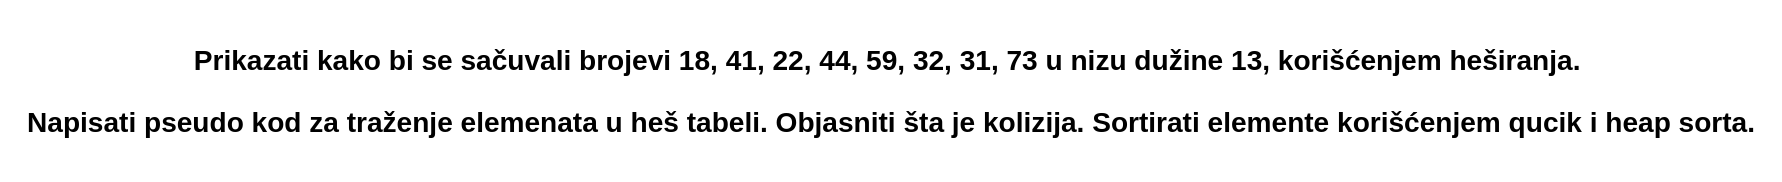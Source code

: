 <mxfile>
    <diagram id="ryt1JyRTmJbPCQ_Oswjp" name="Page-1">
        <mxGraphModel dx="1624" dy="750" grid="1" gridSize="10" guides="1" tooltips="1" connect="1" arrows="1" fold="1" page="1" pageScale="1" pageWidth="1100" pageHeight="850" math="0" shadow="0">
            <root>
                <mxCell id="0"/>
                <mxCell id="1" parent="0"/>
                <mxCell id="2" value="&lt;h3&gt;Prikazati kako bi se sačuvali brojevi 18, 41, 22, 44, 59, 32, 31, 73 u nizu dužine 13, korišćenjem heširanja.&amp;nbsp;&lt;/h3&gt;&lt;h3&gt;Napisati pseudo kod za traženje elemenata u heš tabeli. Objasniti šta je kolizija. Sortirati elemente korišćenjem qucik i heap sorta.&lt;/h3&gt;" style="text;html=1;align=center;verticalAlign=middle;resizable=0;points=[];autosize=1;strokeColor=none;fillColor=none;" vertex="1" parent="1">
                    <mxGeometry x="105" width="890" height="90" as="geometry"/>
                </mxCell>
            </root>
        </mxGraphModel>
    </diagram>
</mxfile>